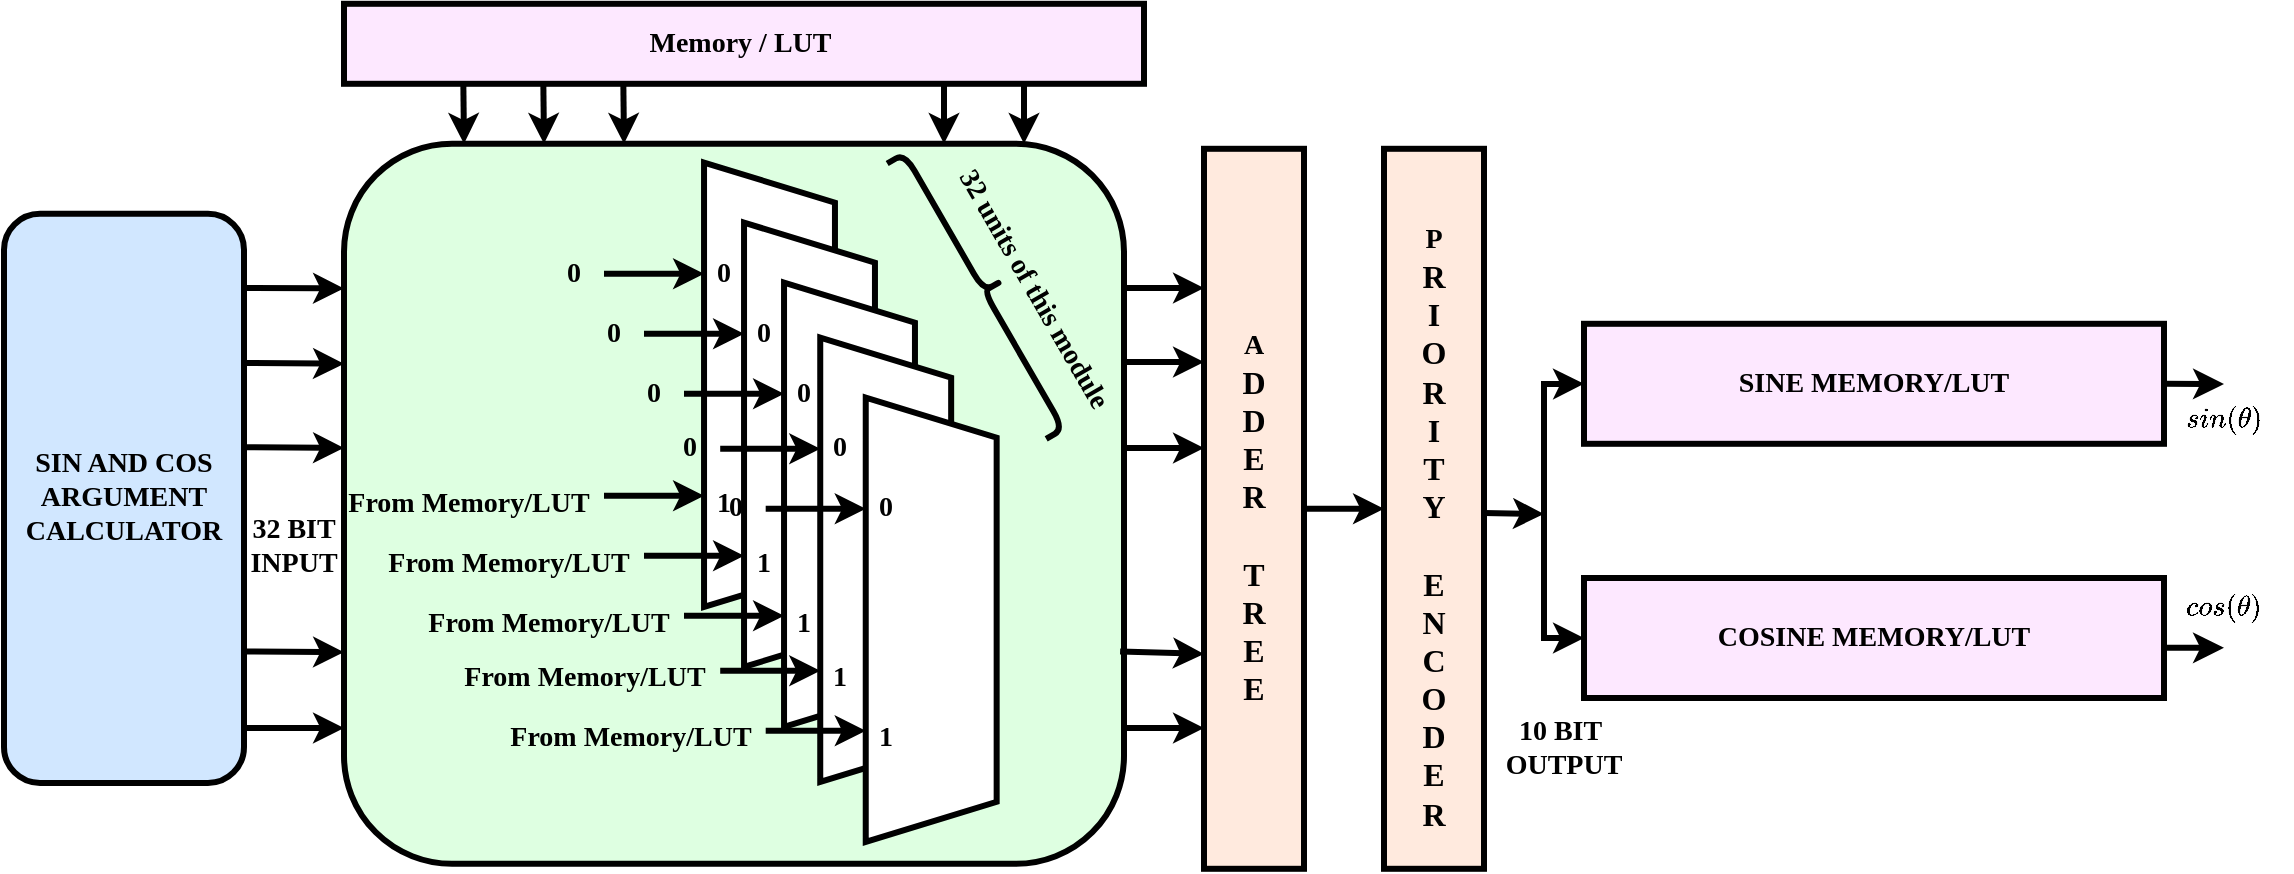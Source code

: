 <mxfile version="24.5.4" type="github">
  <diagram name="Page-1" id="rGx6_5tmaHGXSoKlAdhS">
    <mxGraphModel dx="2140" dy="653" grid="1" gridSize="10" guides="1" tooltips="1" connect="1" arrows="1" fold="1" page="1" pageScale="1" pageWidth="827" pageHeight="1169" math="1" shadow="0">
      <root>
        <mxCell id="0" />
        <mxCell id="1" parent="0" />
        <mxCell id="6gV8mkcd9MCs-agUJCd1-65" value="" style="rounded=1;whiteSpace=wrap;html=1;strokeWidth=3;fillColor=#D1E7FF;" parent="1" vertex="1">
          <mxGeometry x="-110" y="202.9" width="120" height="284.6" as="geometry" />
        </mxCell>
        <mxCell id="6gV8mkcd9MCs-agUJCd1-1" value="" style="rounded=1;whiteSpace=wrap;html=1;strokeWidth=3;fillColor=#DEFFE1;" parent="1" vertex="1">
          <mxGeometry x="60" y="167.9" width="390" height="360" as="geometry" />
        </mxCell>
        <mxCell id="6gV8mkcd9MCs-agUJCd1-2" value="" style="rounded=0;whiteSpace=wrap;html=1;strokeWidth=3;fillColor=#FDE8FF;" parent="1" vertex="1">
          <mxGeometry x="60" y="97.9" width="400" height="40" as="geometry" />
        </mxCell>
        <mxCell id="6gV8mkcd9MCs-agUJCd1-3" value="" style="endArrow=classic;html=1;rounded=0;strokeWidth=3;" parent="1" edge="1">
          <mxGeometry width="50" height="50" relative="1" as="geometry">
            <mxPoint x="10" y="240" as="sourcePoint" />
            <mxPoint x="60" y="240.23" as="targetPoint" />
          </mxGeometry>
        </mxCell>
        <mxCell id="6gV8mkcd9MCs-agUJCd1-4" value="" style="endArrow=classic;html=1;rounded=0;strokeWidth=3;exitX=1.005;exitY=0.262;exitDx=0;exitDy=0;exitPerimeter=0;" parent="1" edge="1" source="6gV8mkcd9MCs-agUJCd1-65">
          <mxGeometry width="50" height="50" relative="1" as="geometry">
            <mxPoint x="-20" y="277.9" as="sourcePoint" />
            <mxPoint x="60" y="277.9" as="targetPoint" />
          </mxGeometry>
        </mxCell>
        <mxCell id="6gV8mkcd9MCs-agUJCd1-5" value="" style="endArrow=classic;html=1;rounded=0;strokeWidth=3;exitX=0.999;exitY=0.216;exitDx=0;exitDy=0;exitPerimeter=0;" parent="1" edge="1" source="6gV8mkcd9MCs-agUJCd1-66">
          <mxGeometry width="50" height="50" relative="1" as="geometry">
            <mxPoint x="-20" y="319.98" as="sourcePoint" />
            <mxPoint x="60" y="319.98" as="targetPoint" />
          </mxGeometry>
        </mxCell>
        <mxCell id="6gV8mkcd9MCs-agUJCd1-6" value="" style="endArrow=classic;html=1;rounded=0;strokeWidth=3;exitX=0.999;exitY=0.769;exitDx=0;exitDy=0;exitPerimeter=0;" parent="1" edge="1" source="6gV8mkcd9MCs-agUJCd1-65">
          <mxGeometry width="50" height="50" relative="1" as="geometry">
            <mxPoint x="-20" y="422.07" as="sourcePoint" />
            <mxPoint x="60" y="422.07" as="targetPoint" />
          </mxGeometry>
        </mxCell>
        <mxCell id="6gV8mkcd9MCs-agUJCd1-7" value="" style="endArrow=classic;html=1;rounded=0;strokeWidth=3;" parent="1" edge="1">
          <mxGeometry width="50" height="50" relative="1" as="geometry">
            <mxPoint x="10" y="460" as="sourcePoint" />
            <mxPoint x="60" y="460" as="targetPoint" />
          </mxGeometry>
        </mxCell>
        <mxCell id="6gV8mkcd9MCs-agUJCd1-8" value="" style="endArrow=classic;html=1;rounded=0;exitX=0.5;exitY=1;exitDx=0;exitDy=0;strokeWidth=3;" parent="1" edge="1">
          <mxGeometry width="50" height="50" relative="1" as="geometry">
            <mxPoint x="119.67" y="137.9" as="sourcePoint" />
            <mxPoint x="120" y="167.9" as="targetPoint" />
          </mxGeometry>
        </mxCell>
        <mxCell id="6gV8mkcd9MCs-agUJCd1-9" value="" style="endArrow=classic;html=1;rounded=0;exitX=0.5;exitY=1;exitDx=0;exitDy=0;strokeWidth=3;" parent="1" edge="1">
          <mxGeometry width="50" height="50" relative="1" as="geometry">
            <mxPoint x="159.67" y="137.9" as="sourcePoint" />
            <mxPoint x="160" y="167.9" as="targetPoint" />
          </mxGeometry>
        </mxCell>
        <mxCell id="6gV8mkcd9MCs-agUJCd1-10" value="" style="endArrow=classic;html=1;rounded=0;exitX=0.5;exitY=1;exitDx=0;exitDy=0;strokeWidth=3;" parent="1" edge="1">
          <mxGeometry width="50" height="50" relative="1" as="geometry">
            <mxPoint x="199.67" y="137.9" as="sourcePoint" />
            <mxPoint x="200" y="167.9" as="targetPoint" />
          </mxGeometry>
        </mxCell>
        <mxCell id="6gV8mkcd9MCs-agUJCd1-11" value="" style="endArrow=classic;html=1;rounded=0;exitX=0.5;exitY=1;exitDx=0;exitDy=0;strokeWidth=3;" parent="1" edge="1">
          <mxGeometry width="50" height="50" relative="1" as="geometry">
            <mxPoint x="360" y="137.9" as="sourcePoint" />
            <mxPoint x="360" y="167.9" as="targetPoint" />
          </mxGeometry>
        </mxCell>
        <mxCell id="6gV8mkcd9MCs-agUJCd1-12" value="" style="endArrow=classic;html=1;rounded=0;exitX=0.5;exitY=1;exitDx=0;exitDy=0;strokeWidth=3;" parent="1" edge="1">
          <mxGeometry width="50" height="50" relative="1" as="geometry">
            <mxPoint x="400" y="137.9" as="sourcePoint" />
            <mxPoint x="400" y="167.9" as="targetPoint" />
          </mxGeometry>
        </mxCell>
        <mxCell id="6gV8mkcd9MCs-agUJCd1-13" value="" style="rounded=0;whiteSpace=wrap;html=1;strokeWidth=3;fillColor=#FFEADE;" parent="1" vertex="1">
          <mxGeometry x="490" y="170.4" width="50" height="360" as="geometry" />
        </mxCell>
        <mxCell id="6gV8mkcd9MCs-agUJCd1-14" value="" style="endArrow=classic;html=1;rounded=0;strokeWidth=3;" parent="1" edge="1">
          <mxGeometry width="50" height="50" relative="1" as="geometry">
            <mxPoint x="450" y="240" as="sourcePoint" />
            <mxPoint x="490" y="240" as="targetPoint" />
          </mxGeometry>
        </mxCell>
        <mxCell id="6gV8mkcd9MCs-agUJCd1-15" value="" style="endArrow=classic;html=1;rounded=0;strokeWidth=3;exitX=0.998;exitY=0.303;exitDx=0;exitDy=0;exitPerimeter=0;" parent="1" source="6gV8mkcd9MCs-agUJCd1-1" edge="1">
          <mxGeometry width="50" height="50" relative="1" as="geometry">
            <mxPoint x="441.91" y="277.07" as="sourcePoint" />
            <mxPoint x="490" y="277" as="targetPoint" />
          </mxGeometry>
        </mxCell>
        <mxCell id="6gV8mkcd9MCs-agUJCd1-16" value="" style="endArrow=classic;html=1;rounded=0;strokeWidth=3;" parent="1" edge="1">
          <mxGeometry width="50" height="50" relative="1" as="geometry">
            <mxPoint x="450" y="320" as="sourcePoint" />
            <mxPoint x="490" y="320" as="targetPoint" />
          </mxGeometry>
        </mxCell>
        <mxCell id="6gV8mkcd9MCs-agUJCd1-17" value="" style="endArrow=classic;html=1;rounded=0;strokeWidth=3;exitX=0.995;exitY=0.705;exitDx=0;exitDy=0;exitPerimeter=0;" parent="1" source="6gV8mkcd9MCs-agUJCd1-1" edge="1">
          <mxGeometry width="50" height="50" relative="1" as="geometry">
            <mxPoint x="440" y="422.9" as="sourcePoint" />
            <mxPoint x="490" y="423" as="targetPoint" />
          </mxGeometry>
        </mxCell>
        <mxCell id="6gV8mkcd9MCs-agUJCd1-18" value="" style="endArrow=classic;html=1;rounded=0;strokeWidth=3;" parent="1" edge="1">
          <mxGeometry width="50" height="50" relative="1" as="geometry">
            <mxPoint x="450" y="460" as="sourcePoint" />
            <mxPoint x="490" y="460" as="targetPoint" />
          </mxGeometry>
        </mxCell>
        <mxCell id="6gV8mkcd9MCs-agUJCd1-19" value="&lt;div&gt;&lt;font style=&quot;font-size: 14px;&quot; face=&quot;Times New Roman&quot;&gt;&lt;b&gt;A&lt;/b&gt;&lt;/font&gt;&lt;/div&gt;&lt;div&gt;&lt;font face=&quot;Times New Roman&quot; size=&quot;3&quot;&gt;&lt;b&gt;D&lt;/b&gt;&lt;/font&gt;&lt;/div&gt;&lt;div&gt;&lt;font face=&quot;Times New Roman&quot; size=&quot;3&quot;&gt;&lt;b&gt;D&lt;/b&gt;&lt;/font&gt;&lt;/div&gt;&lt;div&gt;&lt;font face=&quot;Times New Roman&quot; size=&quot;3&quot;&gt;&lt;b&gt;E&lt;/b&gt;&lt;/font&gt;&lt;/div&gt;&lt;div&gt;&lt;font face=&quot;Times New Roman&quot; size=&quot;3&quot;&gt;&lt;b&gt;R&lt;/b&gt;&lt;/font&gt;&lt;/div&gt;&lt;div&gt;&lt;font face=&quot;Times New Roman&quot; size=&quot;3&quot;&gt;&lt;b&gt;&lt;br&gt;&lt;/b&gt;&lt;/font&gt;&lt;/div&gt;&lt;div&gt;&lt;font face=&quot;Times New Roman&quot; size=&quot;3&quot;&gt;&lt;b&gt;T&lt;/b&gt;&lt;/font&gt;&lt;/div&gt;&lt;div&gt;&lt;font face=&quot;Times New Roman&quot; size=&quot;3&quot;&gt;&lt;b&gt;R&lt;/b&gt;&lt;/font&gt;&lt;/div&gt;&lt;div&gt;&lt;font face=&quot;Times New Roman&quot; size=&quot;3&quot;&gt;&lt;b&gt;E&lt;/b&gt;&lt;/font&gt;&lt;/div&gt;&lt;div&gt;&lt;font face=&quot;Times New Roman&quot; style=&quot;&quot; size=&quot;3&quot;&gt;&lt;b&gt;E&lt;/b&gt;&lt;/font&gt;&lt;br&gt;&lt;/div&gt;" style="text;html=1;align=center;verticalAlign=middle;whiteSpace=wrap;rounded=0;" parent="1" vertex="1">
          <mxGeometry x="500" y="257.9" width="30" height="195" as="geometry" />
        </mxCell>
        <mxCell id="6gV8mkcd9MCs-agUJCd1-20" value="" style="rounded=0;whiteSpace=wrap;html=1;strokeWidth=3;fillColor=#FFEADE;" parent="1" vertex="1">
          <mxGeometry x="580" y="170.4" width="50" height="360" as="geometry" />
        </mxCell>
        <mxCell id="6gV8mkcd9MCs-agUJCd1-21" value="" style="endArrow=classic;html=1;rounded=0;entryX=0;entryY=0.5;entryDx=0;entryDy=0;strokeWidth=3;" parent="1" source="6gV8mkcd9MCs-agUJCd1-13" target="6gV8mkcd9MCs-agUJCd1-20" edge="1">
          <mxGeometry width="50" height="50" relative="1" as="geometry">
            <mxPoint x="540" y="390" as="sourcePoint" />
            <mxPoint x="590" y="340" as="targetPoint" />
          </mxGeometry>
        </mxCell>
        <mxCell id="6gV8mkcd9MCs-agUJCd1-22" value="&lt;div&gt;&lt;b&gt;&lt;font style=&quot;font-size: 14px;&quot; face=&quot;Times New Roman&quot;&gt;P&lt;/font&gt;&lt;/b&gt;&lt;/div&gt;&lt;div&gt;&lt;b&gt;&lt;font face=&quot;Times New Roman&quot; size=&quot;3&quot;&gt;R&lt;/font&gt;&lt;/b&gt;&lt;/div&gt;&lt;div&gt;&lt;b&gt;&lt;font face=&quot;Times New Roman&quot; size=&quot;3&quot;&gt;I&lt;/font&gt;&lt;/b&gt;&lt;/div&gt;&lt;div&gt;&lt;b&gt;&lt;font face=&quot;Times New Roman&quot; size=&quot;3&quot;&gt;O&lt;/font&gt;&lt;/b&gt;&lt;/div&gt;&lt;div&gt;&lt;b&gt;&lt;font face=&quot;Times New Roman&quot; size=&quot;3&quot;&gt;R&lt;/font&gt;&lt;/b&gt;&lt;/div&gt;&lt;div&gt;&lt;b&gt;&lt;font face=&quot;Times New Roman&quot; size=&quot;3&quot;&gt;I&lt;/font&gt;&lt;/b&gt;&lt;/div&gt;&lt;div&gt;&lt;b&gt;&lt;font face=&quot;Times New Roman&quot; size=&quot;3&quot;&gt;T&lt;/font&gt;&lt;/b&gt;&lt;/div&gt;&lt;div&gt;&lt;b&gt;&lt;font face=&quot;Times New Roman&quot; size=&quot;3&quot;&gt;Y&lt;/font&gt;&lt;/b&gt;&lt;/div&gt;&lt;div&gt;&lt;b&gt;&lt;font face=&quot;Times New Roman&quot; size=&quot;3&quot;&gt;&lt;br&gt;&lt;/font&gt;&lt;/b&gt;&lt;/div&gt;&lt;div&gt;&lt;b&gt;&lt;font face=&quot;Times New Roman&quot; size=&quot;3&quot;&gt;E&lt;/font&gt;&lt;/b&gt;&lt;/div&gt;&lt;div&gt;&lt;b&gt;&lt;font face=&quot;Times New Roman&quot; size=&quot;3&quot;&gt;N&lt;/font&gt;&lt;/b&gt;&lt;/div&gt;&lt;div&gt;&lt;b&gt;&lt;font face=&quot;Times New Roman&quot; size=&quot;3&quot;&gt;C&lt;/font&gt;&lt;/b&gt;&lt;/div&gt;&lt;div&gt;&lt;b&gt;&lt;font face=&quot;Times New Roman&quot; size=&quot;3&quot;&gt;O&lt;/font&gt;&lt;/b&gt;&lt;/div&gt;&lt;div&gt;&lt;b&gt;&lt;font face=&quot;Times New Roman&quot; size=&quot;3&quot;&gt;D&lt;/font&gt;&lt;/b&gt;&lt;/div&gt;&lt;div&gt;&lt;b&gt;&lt;font face=&quot;Times New Roman&quot; size=&quot;3&quot;&gt;E&lt;/font&gt;&lt;/b&gt;&lt;/div&gt;&lt;div&gt;&lt;b&gt;&lt;font face=&quot;Times New Roman&quot; style=&quot;&quot; size=&quot;3&quot;&gt;R&lt;/font&gt;&lt;br&gt;&lt;/b&gt;&lt;/div&gt;" style="text;html=1;align=center;verticalAlign=middle;whiteSpace=wrap;rounded=0;" parent="1" vertex="1">
          <mxGeometry x="585" y="205.4" width="40" height="310" as="geometry" />
        </mxCell>
        <mxCell id="6gV8mkcd9MCs-agUJCd1-23" value="" style="endArrow=classic;html=1;rounded=0;strokeWidth=3;" parent="1" edge="1">
          <mxGeometry width="50" height="50" relative="1" as="geometry">
            <mxPoint x="630" y="352.52" as="sourcePoint" />
            <mxPoint x="660" y="353" as="targetPoint" />
          </mxGeometry>
        </mxCell>
        <mxCell id="6gV8mkcd9MCs-agUJCd1-25" value="&lt;font style=&quot;font-size: 14px;&quot; face=&quot;Times New Roman&quot;&gt;&lt;b style=&quot;&quot;&gt;&amp;nbsp;32 BIT&amp;nbsp;&lt;/b&gt;&lt;/font&gt;&lt;div&gt;&lt;b style=&quot;font-size: 14px; font-family: &amp;quot;Times New Roman&amp;quot;; background-color: initial;&quot;&gt;INPUT&lt;/b&gt;&lt;/div&gt;" style="text;html=1;align=center;verticalAlign=middle;whiteSpace=wrap;rounded=0;flipV=1;rotation=0;" parent="1" vertex="1">
          <mxGeometry y="347.3" width="70" height="42.9" as="geometry" />
        </mxCell>
        <mxCell id="6gV8mkcd9MCs-agUJCd1-26" value="&lt;font face=&quot;Times New Roman&quot; style=&quot;font-size: 14px;&quot;&gt;&lt;b&gt;10 BIT&amp;nbsp;&lt;/b&gt;&lt;/font&gt;&lt;div&gt;&lt;font face=&quot;Times New Roman&quot; style=&quot;font-size: 14px;&quot;&gt;&lt;b style=&quot;&quot;&gt;OUTPUT&lt;/b&gt;&lt;/font&gt;&lt;/div&gt;" style="text;html=1;align=center;verticalAlign=middle;whiteSpace=wrap;rounded=0;flipV=1;rotation=0;" parent="1" vertex="1">
          <mxGeometry x="630" y="452.9" width="80" height="34.6" as="geometry" />
        </mxCell>
        <mxCell id="6gV8mkcd9MCs-agUJCd1-27" value="" style="shape=trapezoid;perimeter=trapezoidPerimeter;whiteSpace=wrap;html=1;fixedSize=1;rotation=90;strokeWidth=3;" parent="1" vertex="1">
          <mxGeometry x="161.69" y="255.65" width="222.12" height="65.46" as="geometry" />
        </mxCell>
        <mxCell id="6gV8mkcd9MCs-agUJCd1-28" value="" style="endArrow=classic;html=1;rounded=0;entryX=0.25;entryY=1;entryDx=0;entryDy=0;strokeWidth=3;" parent="1" target="6gV8mkcd9MCs-agUJCd1-27" edge="1">
          <mxGeometry width="50" height="50" relative="1" as="geometry">
            <mxPoint x="190" y="232.9" as="sourcePoint" />
            <mxPoint x="620" y="472.9" as="targetPoint" />
          </mxGeometry>
        </mxCell>
        <mxCell id="6gV8mkcd9MCs-agUJCd1-29" value="" style="endArrow=classic;html=1;rounded=0;entryX=0.75;entryY=1;entryDx=0;entryDy=0;strokeWidth=3;" parent="1" target="6gV8mkcd9MCs-agUJCd1-27" edge="1">
          <mxGeometry width="50" height="50" relative="1" as="geometry">
            <mxPoint x="190" y="343.9" as="sourcePoint" />
            <mxPoint x="620" y="472.9" as="targetPoint" />
          </mxGeometry>
        </mxCell>
        <mxCell id="6gV8mkcd9MCs-agUJCd1-30" value="&lt;font style=&quot;font-size: 14px;&quot; face=&quot;Times New Roman&quot;&gt;&lt;b&gt;0&lt;/b&gt;&lt;/font&gt;" style="text;html=1;align=center;verticalAlign=middle;whiteSpace=wrap;rounded=0;strokeWidth=3;" parent="1" vertex="1">
          <mxGeometry x="220" y="217.9" width="60" height="30" as="geometry" />
        </mxCell>
        <mxCell id="6gV8mkcd9MCs-agUJCd1-31" value="&lt;font style=&quot;font-size: 14px;&quot; face=&quot;Times New Roman&quot;&gt;&lt;b&gt;1&lt;/b&gt;&lt;/font&gt;" style="text;html=1;align=center;verticalAlign=middle;whiteSpace=wrap;rounded=0;strokeWidth=3;" parent="1" vertex="1">
          <mxGeometry x="220" y="332.9" width="60" height="30" as="geometry" />
        </mxCell>
        <mxCell id="6gV8mkcd9MCs-agUJCd1-32" value="&lt;font style=&quot;font-size: 14px;&quot; face=&quot;Times New Roman&quot;&gt;&lt;b&gt;0&lt;/b&gt;&lt;/font&gt;" style="text;html=1;align=center;verticalAlign=middle;whiteSpace=wrap;rounded=0;" parent="1" vertex="1">
          <mxGeometry x="160" y="217.9" width="30" height="30" as="geometry" />
        </mxCell>
        <mxCell id="6gV8mkcd9MCs-agUJCd1-33" value="&lt;font style=&quot;font-size: 14px;&quot; face=&quot;Times New Roman&quot;&gt;&lt;b&gt;From Memory/LUT&lt;/b&gt;&lt;/font&gt;" style="text;html=1;align=center;verticalAlign=middle;whiteSpace=wrap;rounded=0;" parent="1" vertex="1">
          <mxGeometry x="40" y="332.9" width="165" height="30" as="geometry" />
        </mxCell>
        <mxCell id="6gV8mkcd9MCs-agUJCd1-34" value="" style="shape=trapezoid;perimeter=trapezoidPerimeter;whiteSpace=wrap;html=1;fixedSize=1;rotation=90;strokeWidth=3;" parent="1" vertex="1">
          <mxGeometry x="181.69" y="285.65" width="222.12" height="65.46" as="geometry" />
        </mxCell>
        <mxCell id="6gV8mkcd9MCs-agUJCd1-35" value="" style="endArrow=classic;html=1;rounded=0;entryX=0.25;entryY=1;entryDx=0;entryDy=0;strokeWidth=3;" parent="1" target="6gV8mkcd9MCs-agUJCd1-34" edge="1">
          <mxGeometry width="50" height="50" relative="1" as="geometry">
            <mxPoint x="210" y="262.9" as="sourcePoint" />
            <mxPoint x="640" y="502.9" as="targetPoint" />
          </mxGeometry>
        </mxCell>
        <mxCell id="6gV8mkcd9MCs-agUJCd1-36" value="" style="endArrow=classic;html=1;rounded=0;entryX=0.75;entryY=1;entryDx=0;entryDy=0;strokeWidth=3;" parent="1" target="6gV8mkcd9MCs-agUJCd1-34" edge="1">
          <mxGeometry width="50" height="50" relative="1" as="geometry">
            <mxPoint x="210" y="373.9" as="sourcePoint" />
            <mxPoint x="640" y="502.9" as="targetPoint" />
          </mxGeometry>
        </mxCell>
        <mxCell id="6gV8mkcd9MCs-agUJCd1-37" value="&lt;font style=&quot;font-size: 14px;&quot; face=&quot;Times New Roman&quot;&gt;&lt;b&gt;0&lt;/b&gt;&lt;/font&gt;" style="text;html=1;align=center;verticalAlign=middle;whiteSpace=wrap;rounded=0;strokeWidth=3;" parent="1" vertex="1">
          <mxGeometry x="240" y="247.9" width="60" height="30" as="geometry" />
        </mxCell>
        <mxCell id="6gV8mkcd9MCs-agUJCd1-38" value="&lt;font style=&quot;font-size: 14px;&quot; face=&quot;Times New Roman&quot;&gt;&lt;b&gt;1&lt;/b&gt;&lt;/font&gt;" style="text;html=1;align=center;verticalAlign=middle;whiteSpace=wrap;rounded=0;strokeWidth=3;" parent="1" vertex="1">
          <mxGeometry x="240" y="362.9" width="60" height="30" as="geometry" />
        </mxCell>
        <mxCell id="6gV8mkcd9MCs-agUJCd1-39" value="&lt;font style=&quot;font-size: 14px;&quot; face=&quot;Times New Roman&quot;&gt;&lt;b&gt;0&lt;/b&gt;&lt;/font&gt;" style="text;html=1;align=center;verticalAlign=middle;whiteSpace=wrap;rounded=0;" parent="1" vertex="1">
          <mxGeometry x="180" y="247.9" width="30" height="30" as="geometry" />
        </mxCell>
        <mxCell id="6gV8mkcd9MCs-agUJCd1-40" value="&lt;font style=&quot;font-size: 14px;&quot; face=&quot;Times New Roman&quot;&gt;&lt;b&gt;From Memory/LUT&lt;/b&gt;&lt;/font&gt;" style="text;html=1;align=center;verticalAlign=middle;whiteSpace=wrap;rounded=0;" parent="1" vertex="1">
          <mxGeometry x="60" y="362.9" width="165" height="30" as="geometry" />
        </mxCell>
        <mxCell id="6gV8mkcd9MCs-agUJCd1-41" value="" style="shape=trapezoid;perimeter=trapezoidPerimeter;whiteSpace=wrap;html=1;fixedSize=1;rotation=90;strokeWidth=3;" parent="1" vertex="1">
          <mxGeometry x="201.69" y="315.65" width="222.12" height="65.46" as="geometry" />
        </mxCell>
        <mxCell id="6gV8mkcd9MCs-agUJCd1-42" value="" style="endArrow=classic;html=1;rounded=0;entryX=0.25;entryY=1;entryDx=0;entryDy=0;strokeWidth=3;" parent="1" target="6gV8mkcd9MCs-agUJCd1-41" edge="1">
          <mxGeometry width="50" height="50" relative="1" as="geometry">
            <mxPoint x="230" y="292.9" as="sourcePoint" />
            <mxPoint x="660" y="532.9" as="targetPoint" />
          </mxGeometry>
        </mxCell>
        <mxCell id="6gV8mkcd9MCs-agUJCd1-43" value="" style="endArrow=classic;html=1;rounded=0;entryX=0.75;entryY=1;entryDx=0;entryDy=0;strokeWidth=3;" parent="1" target="6gV8mkcd9MCs-agUJCd1-41" edge="1">
          <mxGeometry width="50" height="50" relative="1" as="geometry">
            <mxPoint x="230" y="403.9" as="sourcePoint" />
            <mxPoint x="660" y="532.9" as="targetPoint" />
          </mxGeometry>
        </mxCell>
        <mxCell id="6gV8mkcd9MCs-agUJCd1-44" value="&lt;font style=&quot;font-size: 14px;&quot; face=&quot;Times New Roman&quot;&gt;&lt;b&gt;0&lt;/b&gt;&lt;/font&gt;" style="text;html=1;align=center;verticalAlign=middle;whiteSpace=wrap;rounded=0;strokeWidth=3;" parent="1" vertex="1">
          <mxGeometry x="260" y="277.9" width="60" height="30" as="geometry" />
        </mxCell>
        <mxCell id="6gV8mkcd9MCs-agUJCd1-45" value="&lt;font style=&quot;font-size: 14px;&quot; face=&quot;Times New Roman&quot;&gt;&lt;b&gt;1&lt;/b&gt;&lt;/font&gt;" style="text;html=1;align=center;verticalAlign=middle;whiteSpace=wrap;rounded=0;strokeWidth=3;" parent="1" vertex="1">
          <mxGeometry x="260" y="392.9" width="60" height="30" as="geometry" />
        </mxCell>
        <mxCell id="6gV8mkcd9MCs-agUJCd1-46" value="&lt;font style=&quot;font-size: 14px;&quot; face=&quot;Times New Roman&quot;&gt;&lt;b&gt;0&lt;/b&gt;&lt;/font&gt;" style="text;html=1;align=center;verticalAlign=middle;whiteSpace=wrap;rounded=0;" parent="1" vertex="1">
          <mxGeometry x="200" y="277.9" width="30" height="30" as="geometry" />
        </mxCell>
        <mxCell id="6gV8mkcd9MCs-agUJCd1-47" value="&lt;font style=&quot;font-size: 14px;&quot; face=&quot;Times New Roman&quot;&gt;&lt;b&gt;From Memory/LUT&lt;/b&gt;&lt;/font&gt;" style="text;html=1;align=center;verticalAlign=middle;whiteSpace=wrap;rounded=0;" parent="1" vertex="1">
          <mxGeometry x="80" y="392.9" width="165" height="30" as="geometry" />
        </mxCell>
        <mxCell id="6gV8mkcd9MCs-agUJCd1-48" value="" style="shape=trapezoid;perimeter=trapezoidPerimeter;whiteSpace=wrap;html=1;fixedSize=1;rotation=90;strokeWidth=3;" parent="1" vertex="1">
          <mxGeometry x="219.79" y="343.15" width="222.12" height="65.46" as="geometry" />
        </mxCell>
        <mxCell id="6gV8mkcd9MCs-agUJCd1-49" value="" style="endArrow=classic;html=1;rounded=0;entryX=0.25;entryY=1;entryDx=0;entryDy=0;strokeWidth=3;" parent="1" target="6gV8mkcd9MCs-agUJCd1-48" edge="1">
          <mxGeometry width="50" height="50" relative="1" as="geometry">
            <mxPoint x="248.1" y="320.4" as="sourcePoint" />
            <mxPoint x="678.1" y="560.4" as="targetPoint" />
          </mxGeometry>
        </mxCell>
        <mxCell id="6gV8mkcd9MCs-agUJCd1-50" value="" style="endArrow=classic;html=1;rounded=0;entryX=0.75;entryY=1;entryDx=0;entryDy=0;strokeWidth=3;" parent="1" target="6gV8mkcd9MCs-agUJCd1-48" edge="1">
          <mxGeometry width="50" height="50" relative="1" as="geometry">
            <mxPoint x="248.1" y="431.4" as="sourcePoint" />
            <mxPoint x="678.1" y="560.4" as="targetPoint" />
          </mxGeometry>
        </mxCell>
        <mxCell id="6gV8mkcd9MCs-agUJCd1-51" value="&lt;font style=&quot;font-size: 14px;&quot; face=&quot;Times New Roman&quot;&gt;&lt;b&gt;0&lt;/b&gt;&lt;/font&gt;" style="text;html=1;align=center;verticalAlign=middle;whiteSpace=wrap;rounded=0;strokeWidth=3;" parent="1" vertex="1">
          <mxGeometry x="278.1" y="305.4" width="60" height="30" as="geometry" />
        </mxCell>
        <mxCell id="6gV8mkcd9MCs-agUJCd1-52" value="&lt;font style=&quot;font-size: 14px;&quot; face=&quot;Times New Roman&quot;&gt;&lt;b&gt;1&lt;/b&gt;&lt;/font&gt;" style="text;html=1;align=center;verticalAlign=middle;whiteSpace=wrap;rounded=0;strokeWidth=3;" parent="1" vertex="1">
          <mxGeometry x="278.1" y="420.4" width="60" height="30" as="geometry" />
        </mxCell>
        <mxCell id="6gV8mkcd9MCs-agUJCd1-53" value="&lt;font style=&quot;font-size: 14px;&quot; face=&quot;Times New Roman&quot;&gt;&lt;b&gt;0&lt;/b&gt;&lt;/font&gt;" style="text;html=1;align=center;verticalAlign=middle;whiteSpace=wrap;rounded=0;" parent="1" vertex="1">
          <mxGeometry x="218.1" y="305.4" width="30" height="30" as="geometry" />
        </mxCell>
        <mxCell id="6gV8mkcd9MCs-agUJCd1-54" value="&lt;font style=&quot;font-size: 14px;&quot; face=&quot;Times New Roman&quot;&gt;&lt;b&gt;From Memory/LUT&lt;/b&gt;&lt;/font&gt;" style="text;html=1;align=center;verticalAlign=middle;whiteSpace=wrap;rounded=0;" parent="1" vertex="1">
          <mxGeometry x="98.1" y="420.4" width="165" height="30" as="geometry" />
        </mxCell>
        <mxCell id="6gV8mkcd9MCs-agUJCd1-55" value="" style="shape=trapezoid;perimeter=trapezoidPerimeter;whiteSpace=wrap;html=1;fixedSize=1;rotation=90;strokeWidth=3;" parent="1" vertex="1">
          <mxGeometry x="242.54" y="373.15" width="222.12" height="65.46" as="geometry" />
        </mxCell>
        <mxCell id="6gV8mkcd9MCs-agUJCd1-56" value="" style="endArrow=classic;html=1;rounded=0;entryX=0.25;entryY=1;entryDx=0;entryDy=0;strokeWidth=3;" parent="1" target="6gV8mkcd9MCs-agUJCd1-55" edge="1">
          <mxGeometry width="50" height="50" relative="1" as="geometry">
            <mxPoint x="270.85" y="350.4" as="sourcePoint" />
            <mxPoint x="700.85" y="590.4" as="targetPoint" />
          </mxGeometry>
        </mxCell>
        <mxCell id="6gV8mkcd9MCs-agUJCd1-57" value="" style="endArrow=classic;html=1;rounded=0;entryX=0.75;entryY=1;entryDx=0;entryDy=0;strokeWidth=3;" parent="1" target="6gV8mkcd9MCs-agUJCd1-55" edge="1">
          <mxGeometry width="50" height="50" relative="1" as="geometry">
            <mxPoint x="270.85" y="461.4" as="sourcePoint" />
            <mxPoint x="700.85" y="590.4" as="targetPoint" />
          </mxGeometry>
        </mxCell>
        <mxCell id="6gV8mkcd9MCs-agUJCd1-58" value="&lt;font style=&quot;font-size: 14px;&quot; face=&quot;Times New Roman&quot;&gt;&lt;b&gt;0&lt;/b&gt;&lt;/font&gt;" style="text;html=1;align=center;verticalAlign=middle;whiteSpace=wrap;rounded=0;strokeWidth=3;" parent="1" vertex="1">
          <mxGeometry x="300.85" y="335.4" width="60" height="30" as="geometry" />
        </mxCell>
        <mxCell id="6gV8mkcd9MCs-agUJCd1-59" value="&lt;font style=&quot;font-size: 14px;&quot; face=&quot;Times New Roman&quot;&gt;&lt;b&gt;1&lt;/b&gt;&lt;/font&gt;" style="text;html=1;align=center;verticalAlign=middle;whiteSpace=wrap;rounded=0;strokeWidth=3;" parent="1" vertex="1">
          <mxGeometry x="300.85" y="450.4" width="60" height="30" as="geometry" />
        </mxCell>
        <mxCell id="6gV8mkcd9MCs-agUJCd1-60" value="&lt;font style=&quot;font-size: 14px;&quot; face=&quot;Times New Roman&quot;&gt;&lt;b&gt;0&lt;/b&gt;&lt;/font&gt;" style="text;html=1;align=center;verticalAlign=middle;whiteSpace=wrap;rounded=0;" parent="1" vertex="1">
          <mxGeometry x="240.85" y="335.4" width="30" height="30" as="geometry" />
        </mxCell>
        <mxCell id="6gV8mkcd9MCs-agUJCd1-61" value="&lt;font style=&quot;font-size: 14px;&quot; face=&quot;Times New Roman&quot;&gt;&lt;b&gt;From Memory/LUT&lt;/b&gt;&lt;/font&gt;" style="text;html=1;align=center;verticalAlign=middle;whiteSpace=wrap;rounded=0;" parent="1" vertex="1">
          <mxGeometry x="120.85" y="450.4" width="165" height="30" as="geometry" />
        </mxCell>
        <mxCell id="6gV8mkcd9MCs-agUJCd1-62" value="" style="shape=curlyBracket;whiteSpace=wrap;html=1;rounded=1;flipH=1;labelPosition=right;verticalLabelPosition=middle;align=left;verticalAlign=middle;rotation=-30;strokeWidth=3;" parent="1" vertex="1">
          <mxGeometry x="370" y="162.11" width="20" height="159" as="geometry" />
        </mxCell>
        <mxCell id="6gV8mkcd9MCs-agUJCd1-63" value="&lt;font style=&quot;font-size: 14px;&quot; face=&quot;Times New Roman&quot;&gt;&lt;b&gt;32 units of this module&lt;/b&gt;&lt;/font&gt;" style="text;html=1;align=center;verticalAlign=middle;whiteSpace=wrap;rounded=0;rotation=60;" parent="1" vertex="1">
          <mxGeometry x="330" y="225.65" width="150" height="30" as="geometry" />
        </mxCell>
        <mxCell id="6gV8mkcd9MCs-agUJCd1-64" value="&lt;font style=&quot;font-size: 14px;&quot; face=&quot;Times New Roman&quot;&gt;&lt;b&gt;Memory / LUT&amp;nbsp;&lt;/b&gt;&lt;/font&gt;" style="text;html=1;align=center;verticalAlign=middle;whiteSpace=wrap;rounded=0;" parent="1" vertex="1">
          <mxGeometry x="195" y="102.9" width="130" height="30" as="geometry" />
        </mxCell>
        <mxCell id="6gV8mkcd9MCs-agUJCd1-66" value="&lt;font style=&quot;font-size: 14px;&quot; face=&quot;Times New Roman&quot;&gt;&lt;b&gt;SIN AND COS ARGUMENT CALCULATOR&lt;/b&gt;&lt;/font&gt;" style="text;html=1;align=center;verticalAlign=middle;whiteSpace=wrap;rounded=0;" parent="1" vertex="1">
          <mxGeometry x="-110" y="300.2" width="120" height="90" as="geometry" />
        </mxCell>
        <mxCell id="6gV8mkcd9MCs-agUJCd1-67" value="" style="rounded=0;whiteSpace=wrap;html=1;strokeWidth=3;fillColor=#FDE8FF;" parent="1" vertex="1">
          <mxGeometry x="680" y="257.9" width="290" height="60" as="geometry" />
        </mxCell>
        <mxCell id="6gV8mkcd9MCs-agUJCd1-68" value="" style="rounded=0;whiteSpace=wrap;html=1;strokeWidth=3;fillColor=#FDE8FF;" parent="1" vertex="1">
          <mxGeometry x="680" y="385" width="290" height="60" as="geometry" />
        </mxCell>
        <mxCell id="6gV8mkcd9MCs-agUJCd1-69" value="" style="endArrow=classic;startArrow=classic;html=1;rounded=0;entryX=0;entryY=0.5;entryDx=0;entryDy=0;exitX=0;exitY=0.5;exitDx=0;exitDy=0;strokeWidth=3;" parent="1" source="6gV8mkcd9MCs-agUJCd1-68" target="6gV8mkcd9MCs-agUJCd1-67" edge="1">
          <mxGeometry width="50" height="50" relative="1" as="geometry">
            <mxPoint x="240" y="365" as="sourcePoint" />
            <mxPoint x="290" y="315" as="targetPoint" />
            <Array as="points">
              <mxPoint x="660" y="415" />
              <mxPoint x="660" y="355" />
              <mxPoint x="660" y="288" />
            </Array>
          </mxGeometry>
        </mxCell>
        <mxCell id="6gV8mkcd9MCs-agUJCd1-70" value="&lt;font style=&quot;font-size: 14px;&quot; face=&quot;Times New Roman&quot;&gt;&lt;b&gt;SINE MEMORY/LUT&lt;/b&gt;&lt;/font&gt;" style="text;html=1;align=center;verticalAlign=middle;whiteSpace=wrap;rounded=0;" parent="1" vertex="1">
          <mxGeometry x="750" y="273.38" width="150" height="30" as="geometry" />
        </mxCell>
        <mxCell id="6gV8mkcd9MCs-agUJCd1-71" value="&lt;font style=&quot;font-size: 14px;&quot; face=&quot;Times New Roman&quot;&gt;&lt;b&gt;COSINE MEMORY/LUT&lt;/b&gt;&lt;/font&gt;" style="text;html=1;align=center;verticalAlign=middle;whiteSpace=wrap;rounded=0;" parent="1" vertex="1">
          <mxGeometry x="740" y="400" width="170" height="30" as="geometry" />
        </mxCell>
        <mxCell id="6gV8mkcd9MCs-agUJCd1-72" value="" style="endArrow=classic;html=1;rounded=0;exitX=1;exitY=0.5;exitDx=0;exitDy=0;strokeWidth=3;" parent="1" source="6gV8mkcd9MCs-agUJCd1-67" edge="1">
          <mxGeometry width="50" height="50" relative="1" as="geometry">
            <mxPoint x="460" y="330" as="sourcePoint" />
            <mxPoint x="1000" y="288" as="targetPoint" />
          </mxGeometry>
        </mxCell>
        <mxCell id="6gV8mkcd9MCs-agUJCd1-73" value="" style="endArrow=classic;html=1;rounded=0;exitX=1;exitY=0.5;exitDx=0;exitDy=0;strokeWidth=3;" parent="1" edge="1">
          <mxGeometry width="50" height="50" relative="1" as="geometry">
            <mxPoint x="970" y="419.92" as="sourcePoint" />
            <mxPoint x="1000" y="419.92" as="targetPoint" />
          </mxGeometry>
        </mxCell>
        <mxCell id="6gV8mkcd9MCs-agUJCd1-74" value="\(sin(\theta)\)" style="text;html=1;align=center;verticalAlign=middle;whiteSpace=wrap;rounded=0;" parent="1" vertex="1">
          <mxGeometry x="970" y="291.11" width="60" height="30" as="geometry" />
        </mxCell>
        <mxCell id="6gV8mkcd9MCs-agUJCd1-75" value="\(cos(\theta)\)" style="text;html=1;align=center;verticalAlign=middle;whiteSpace=wrap;rounded=0;" parent="1" vertex="1">
          <mxGeometry x="970" y="385" width="60" height="30" as="geometry" />
        </mxCell>
      </root>
    </mxGraphModel>
  </diagram>
</mxfile>
